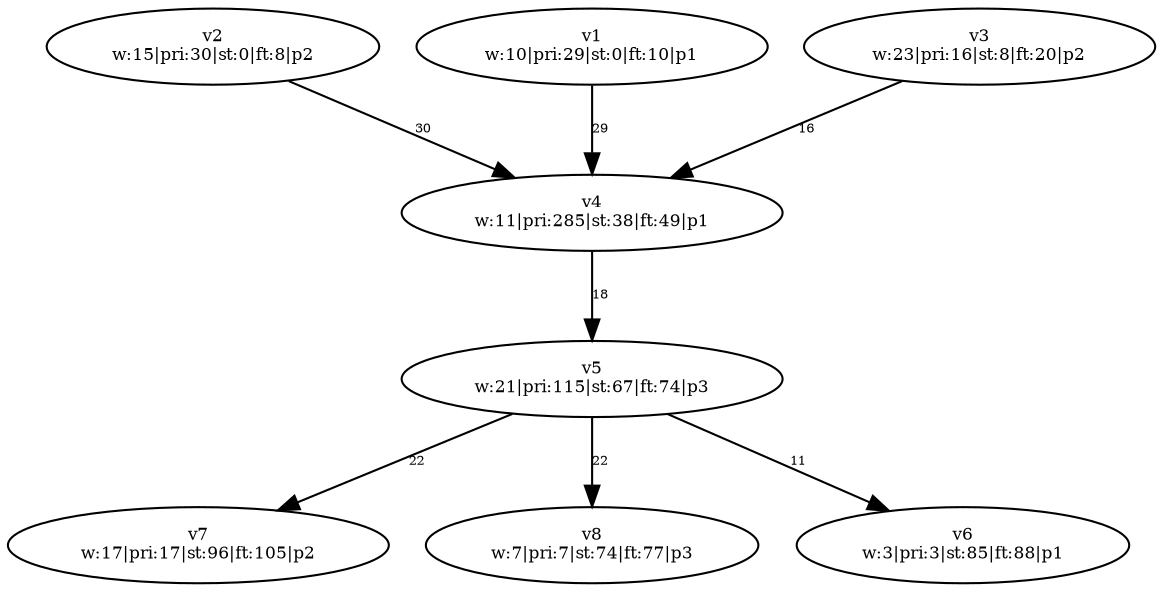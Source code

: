 digraph {
	v2 [label="v2
w:15|pri:30|st:0|ft:8|p2" fontsize=8.0]
	v1 [label="v1
w:10|pri:29|st:0|ft:10|p1" fontsize=8.0]
	v3 [label="v3
w:23|pri:16|st:8|ft:20|p2" fontsize=8.0]
	v4 [label="v4
w:11|pri:285|st:38|ft:49|p1" fontsize=8.0]
	v5 [label="v5
w:21|pri:115|st:67|ft:74|p3" fontsize=8.0]
	v7 [label="v7
w:17|pri:17|st:96|ft:105|p2" fontsize=8.0]
	v8 [label="v8
w:7|pri:7|st:74|ft:77|p3" fontsize=8.0]
	v6 [label="v6
w:3|pri:3|st:85|ft:88|p1" fontsize=8.0]
	v1 -> v4 [label=29 constraint=true fontsize=6.0]
	v2 -> v4 [label=30 constraint=true fontsize=6.0]
	v3 -> v4 [label=16 constraint=true fontsize=6.0]
	v4 -> v5 [label=18 constraint=true fontsize=6.0]
	v5 -> v6 [label=11 constraint=true fontsize=6.0]
	v5 -> v7 [label=22 constraint=true fontsize=6.0]
	v5 -> v8 [label=22 constraint=true fontsize=6.0]
}
